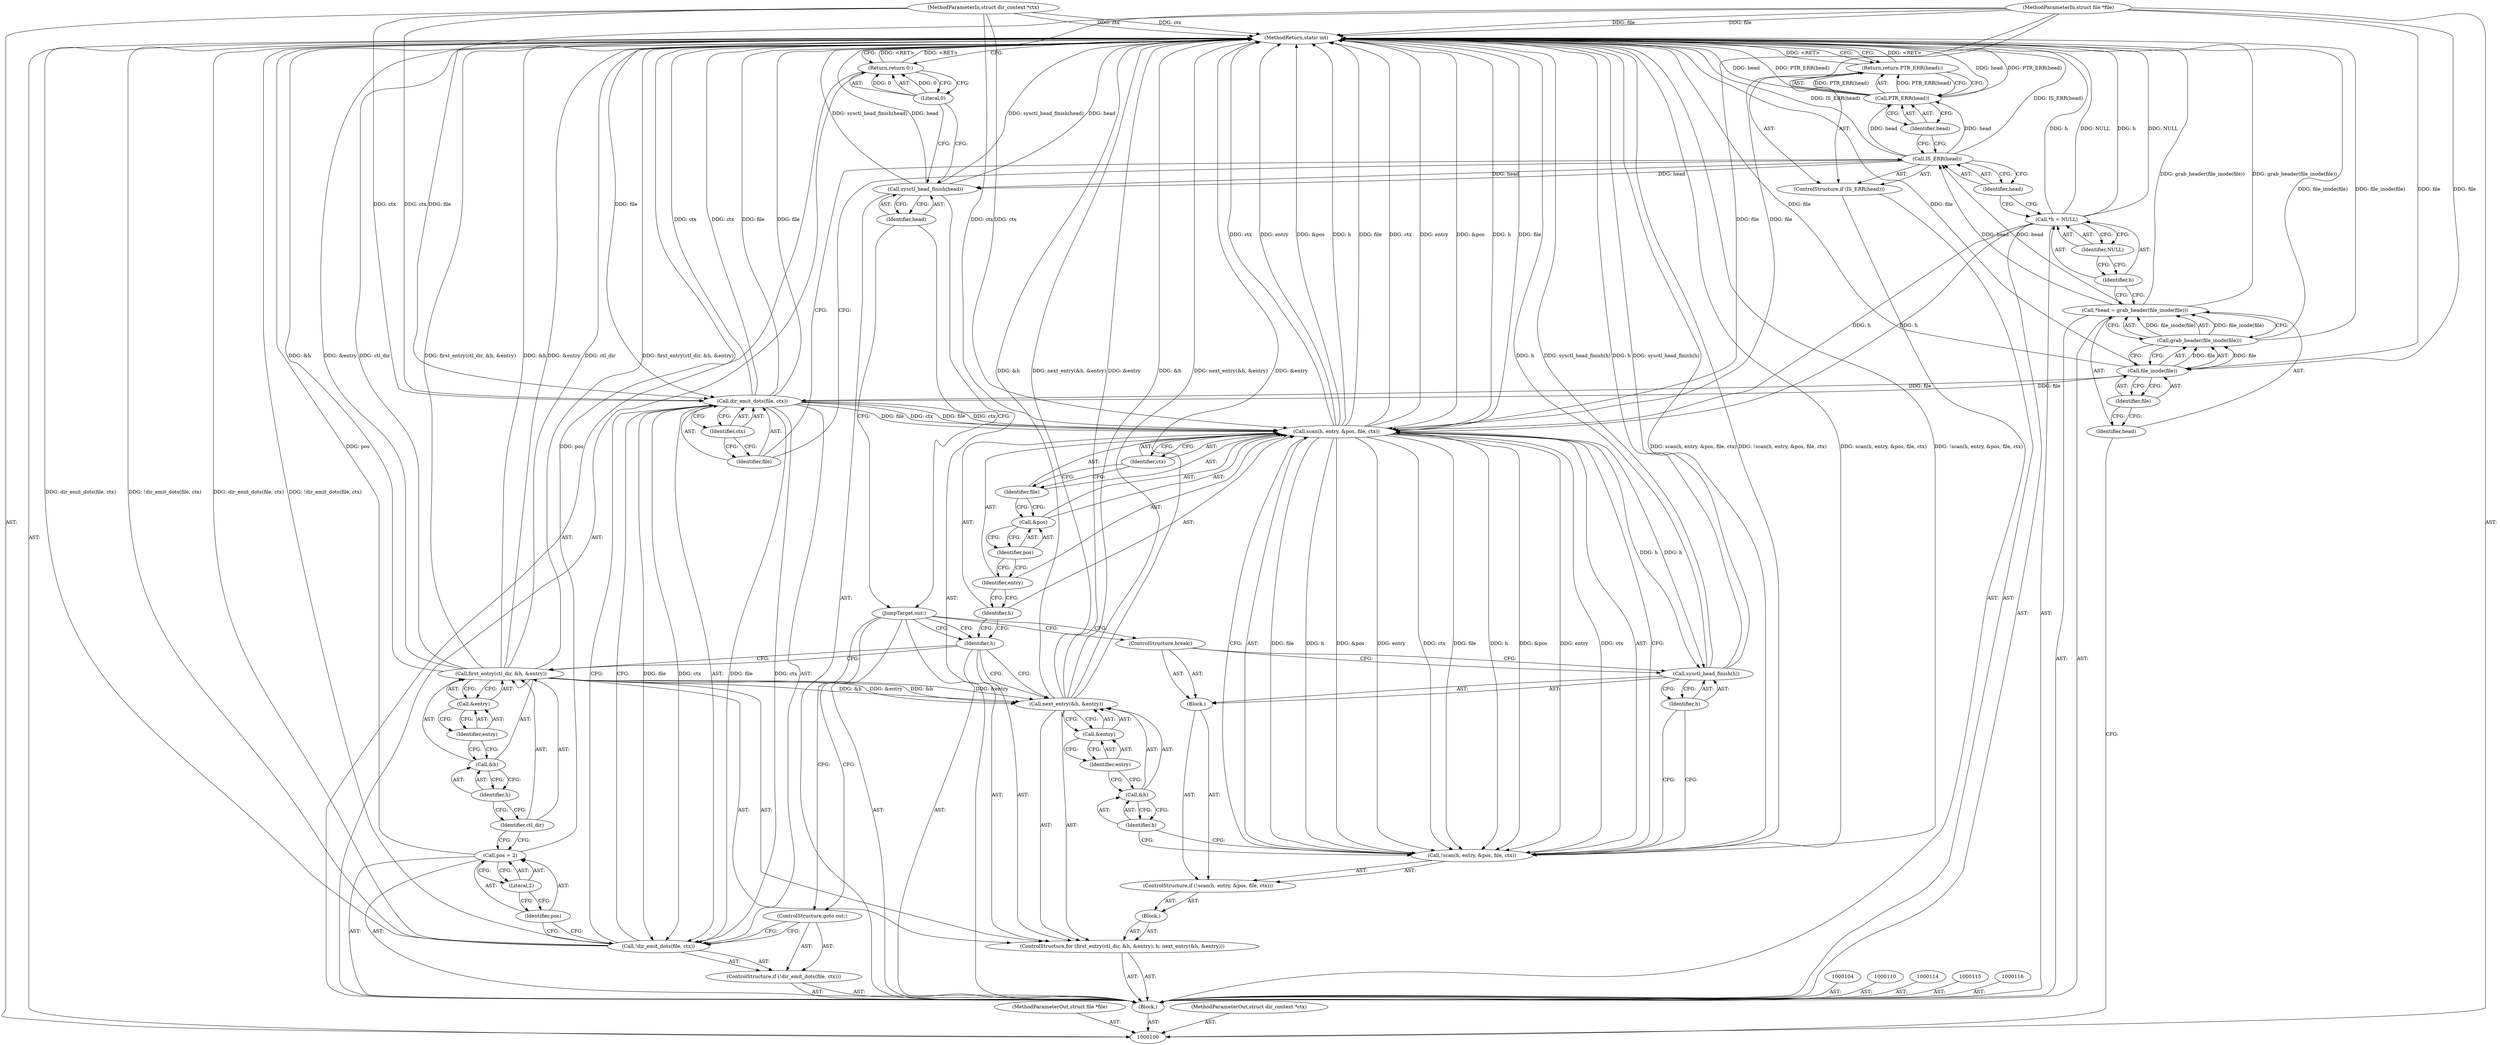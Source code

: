 digraph "0_linux_93362fa47fe98b62e4a34ab408c4a418432e7939" {
"1000164" [label="(MethodReturn,static int)"];
"1000101" [label="(MethodParameterIn,struct file *file)"];
"1000233" [label="(MethodParameterOut,struct file *file)"];
"1000102" [label="(MethodParameterIn,struct dir_context *ctx)"];
"1000234" [label="(MethodParameterOut,struct dir_context *ctx)"];
"1000122" [label="(Identifier,head)"];
"1000120" [label="(Return,return PTR_ERR(head);)"];
"1000121" [label="(Call,PTR_ERR(head))"];
"1000123" [label="(ControlStructure,if (!dir_emit_dots(file, ctx)))"];
"1000126" [label="(Identifier,file)"];
"1000127" [label="(Identifier,ctx)"];
"1000124" [label="(Call,!dir_emit_dots(file, ctx))"];
"1000125" [label="(Call,dir_emit_dots(file, ctx))"];
"1000128" [label="(ControlStructure,goto out;)"];
"1000129" [label="(Call,pos = 2)"];
"1000130" [label="(Identifier,pos)"];
"1000131" [label="(Literal,2)"];
"1000132" [label="(ControlStructure,for (first_entry(ctl_dir, &h, &entry); h; next_entry(&h, &entry)))"];
"1000134" [label="(Identifier,ctl_dir)"];
"1000135" [label="(Call,&h)"];
"1000136" [label="(Identifier,h)"];
"1000137" [label="(Call,&entry)"];
"1000138" [label="(Identifier,entry)"];
"1000139" [label="(Identifier,h)"];
"1000140" [label="(Call,next_entry(&h, &entry))"];
"1000141" [label="(Call,&h)"];
"1000142" [label="(Identifier,h)"];
"1000143" [label="(Call,&entry)"];
"1000144" [label="(Identifier,entry)"];
"1000133" [label="(Call,first_entry(ctl_dir, &h, &entry))"];
"1000145" [label="(Block,)"];
"1000103" [label="(Block,)"];
"1000149" [label="(Identifier,h)"];
"1000150" [label="(Identifier,entry)"];
"1000146" [label="(ControlStructure,if (!scan(h, entry, &pos, file, ctx)))"];
"1000151" [label="(Call,&pos)"];
"1000152" [label="(Identifier,pos)"];
"1000153" [label="(Identifier,file)"];
"1000154" [label="(Identifier,ctx)"];
"1000155" [label="(Block,)"];
"1000147" [label="(Call,!scan(h, entry, &pos, file, ctx))"];
"1000148" [label="(Call,scan(h, entry, &pos, file, ctx))"];
"1000157" [label="(Identifier,h)"];
"1000156" [label="(Call,sysctl_head_finish(h))"];
"1000158" [label="(ControlStructure,break;)"];
"1000159" [label="(JumpTarget,out:)"];
"1000160" [label="(Call,sysctl_head_finish(head))"];
"1000161" [label="(Identifier,head)"];
"1000162" [label="(Return,return 0;)"];
"1000163" [label="(Literal,0)"];
"1000105" [label="(Call,*head = grab_header(file_inode(file)))"];
"1000106" [label="(Identifier,head)"];
"1000107" [label="(Call,grab_header(file_inode(file)))"];
"1000108" [label="(Call,file_inode(file))"];
"1000109" [label="(Identifier,file)"];
"1000111" [label="(Call,*h = NULL)"];
"1000112" [label="(Identifier,h)"];
"1000113" [label="(Identifier,NULL)"];
"1000117" [label="(ControlStructure,if (IS_ERR(head)))"];
"1000119" [label="(Identifier,head)"];
"1000118" [label="(Call,IS_ERR(head))"];
"1000164" -> "1000100"  [label="AST: "];
"1000164" -> "1000120"  [label="CFG: "];
"1000164" -> "1000162"  [label="CFG: "];
"1000120" -> "1000164"  [label="DDG: <RET>"];
"1000162" -> "1000164"  [label="DDG: <RET>"];
"1000124" -> "1000164"  [label="DDG: dir_emit_dots(file, ctx)"];
"1000124" -> "1000164"  [label="DDG: !dir_emit_dots(file, ctx)"];
"1000107" -> "1000164"  [label="DDG: file_inode(file)"];
"1000156" -> "1000164"  [label="DDG: h"];
"1000156" -> "1000164"  [label="DDG: sysctl_head_finish(h)"];
"1000160" -> "1000164"  [label="DDG: sysctl_head_finish(head)"];
"1000160" -> "1000164"  [label="DDG: head"];
"1000140" -> "1000164"  [label="DDG: &h"];
"1000140" -> "1000164"  [label="DDG: next_entry(&h, &entry)"];
"1000140" -> "1000164"  [label="DDG: &entry"];
"1000121" -> "1000164"  [label="DDG: PTR_ERR(head)"];
"1000121" -> "1000164"  [label="DDG: head"];
"1000118" -> "1000164"  [label="DDG: IS_ERR(head)"];
"1000148" -> "1000164"  [label="DDG: ctx"];
"1000148" -> "1000164"  [label="DDG: entry"];
"1000148" -> "1000164"  [label="DDG: &pos"];
"1000148" -> "1000164"  [label="DDG: h"];
"1000148" -> "1000164"  [label="DDG: file"];
"1000129" -> "1000164"  [label="DDG: pos"];
"1000125" -> "1000164"  [label="DDG: file"];
"1000125" -> "1000164"  [label="DDG: ctx"];
"1000105" -> "1000164"  [label="DDG: grab_header(file_inode(file))"];
"1000133" -> "1000164"  [label="DDG: ctl_dir"];
"1000133" -> "1000164"  [label="DDG: first_entry(ctl_dir, &h, &entry)"];
"1000133" -> "1000164"  [label="DDG: &h"];
"1000133" -> "1000164"  [label="DDG: &entry"];
"1000147" -> "1000164"  [label="DDG: scan(h, entry, &pos, file, ctx)"];
"1000147" -> "1000164"  [label="DDG: !scan(h, entry, &pos, file, ctx)"];
"1000102" -> "1000164"  [label="DDG: ctx"];
"1000111" -> "1000164"  [label="DDG: h"];
"1000111" -> "1000164"  [label="DDG: NULL"];
"1000101" -> "1000164"  [label="DDG: file"];
"1000108" -> "1000164"  [label="DDG: file"];
"1000101" -> "1000100"  [label="AST: "];
"1000101" -> "1000164"  [label="DDG: file"];
"1000101" -> "1000108"  [label="DDG: file"];
"1000101" -> "1000125"  [label="DDG: file"];
"1000101" -> "1000148"  [label="DDG: file"];
"1000233" -> "1000100"  [label="AST: "];
"1000102" -> "1000100"  [label="AST: "];
"1000102" -> "1000164"  [label="DDG: ctx"];
"1000102" -> "1000125"  [label="DDG: ctx"];
"1000102" -> "1000148"  [label="DDG: ctx"];
"1000234" -> "1000100"  [label="AST: "];
"1000122" -> "1000121"  [label="AST: "];
"1000122" -> "1000118"  [label="CFG: "];
"1000121" -> "1000122"  [label="CFG: "];
"1000120" -> "1000117"  [label="AST: "];
"1000120" -> "1000121"  [label="CFG: "];
"1000121" -> "1000120"  [label="AST: "];
"1000164" -> "1000120"  [label="CFG: "];
"1000120" -> "1000164"  [label="DDG: <RET>"];
"1000121" -> "1000120"  [label="DDG: PTR_ERR(head)"];
"1000121" -> "1000120"  [label="AST: "];
"1000121" -> "1000122"  [label="CFG: "];
"1000122" -> "1000121"  [label="AST: "];
"1000120" -> "1000121"  [label="CFG: "];
"1000121" -> "1000164"  [label="DDG: PTR_ERR(head)"];
"1000121" -> "1000164"  [label="DDG: head"];
"1000121" -> "1000120"  [label="DDG: PTR_ERR(head)"];
"1000118" -> "1000121"  [label="DDG: head"];
"1000123" -> "1000103"  [label="AST: "];
"1000124" -> "1000123"  [label="AST: "];
"1000128" -> "1000123"  [label="AST: "];
"1000126" -> "1000125"  [label="AST: "];
"1000126" -> "1000118"  [label="CFG: "];
"1000127" -> "1000126"  [label="CFG: "];
"1000127" -> "1000125"  [label="AST: "];
"1000127" -> "1000126"  [label="CFG: "];
"1000125" -> "1000127"  [label="CFG: "];
"1000124" -> "1000123"  [label="AST: "];
"1000124" -> "1000125"  [label="CFG: "];
"1000125" -> "1000124"  [label="AST: "];
"1000128" -> "1000124"  [label="CFG: "];
"1000130" -> "1000124"  [label="CFG: "];
"1000124" -> "1000164"  [label="DDG: dir_emit_dots(file, ctx)"];
"1000124" -> "1000164"  [label="DDG: !dir_emit_dots(file, ctx)"];
"1000125" -> "1000124"  [label="DDG: file"];
"1000125" -> "1000124"  [label="DDG: ctx"];
"1000125" -> "1000124"  [label="AST: "];
"1000125" -> "1000127"  [label="CFG: "];
"1000126" -> "1000125"  [label="AST: "];
"1000127" -> "1000125"  [label="AST: "];
"1000124" -> "1000125"  [label="CFG: "];
"1000125" -> "1000164"  [label="DDG: file"];
"1000125" -> "1000164"  [label="DDG: ctx"];
"1000125" -> "1000124"  [label="DDG: file"];
"1000125" -> "1000124"  [label="DDG: ctx"];
"1000108" -> "1000125"  [label="DDG: file"];
"1000101" -> "1000125"  [label="DDG: file"];
"1000102" -> "1000125"  [label="DDG: ctx"];
"1000125" -> "1000148"  [label="DDG: file"];
"1000125" -> "1000148"  [label="DDG: ctx"];
"1000128" -> "1000123"  [label="AST: "];
"1000128" -> "1000124"  [label="CFG: "];
"1000159" -> "1000128"  [label="CFG: "];
"1000129" -> "1000103"  [label="AST: "];
"1000129" -> "1000131"  [label="CFG: "];
"1000130" -> "1000129"  [label="AST: "];
"1000131" -> "1000129"  [label="AST: "];
"1000134" -> "1000129"  [label="CFG: "];
"1000129" -> "1000164"  [label="DDG: pos"];
"1000130" -> "1000129"  [label="AST: "];
"1000130" -> "1000124"  [label="CFG: "];
"1000131" -> "1000130"  [label="CFG: "];
"1000131" -> "1000129"  [label="AST: "];
"1000131" -> "1000130"  [label="CFG: "];
"1000129" -> "1000131"  [label="CFG: "];
"1000132" -> "1000103"  [label="AST: "];
"1000133" -> "1000132"  [label="AST: "];
"1000139" -> "1000132"  [label="AST: "];
"1000140" -> "1000132"  [label="AST: "];
"1000145" -> "1000132"  [label="AST: "];
"1000134" -> "1000133"  [label="AST: "];
"1000134" -> "1000129"  [label="CFG: "];
"1000136" -> "1000134"  [label="CFG: "];
"1000135" -> "1000133"  [label="AST: "];
"1000135" -> "1000136"  [label="CFG: "];
"1000136" -> "1000135"  [label="AST: "];
"1000138" -> "1000135"  [label="CFG: "];
"1000136" -> "1000135"  [label="AST: "];
"1000136" -> "1000134"  [label="CFG: "];
"1000135" -> "1000136"  [label="CFG: "];
"1000137" -> "1000133"  [label="AST: "];
"1000137" -> "1000138"  [label="CFG: "];
"1000138" -> "1000137"  [label="AST: "];
"1000133" -> "1000137"  [label="CFG: "];
"1000138" -> "1000137"  [label="AST: "];
"1000138" -> "1000135"  [label="CFG: "];
"1000137" -> "1000138"  [label="CFG: "];
"1000139" -> "1000132"  [label="AST: "];
"1000139" -> "1000133"  [label="CFG: "];
"1000139" -> "1000140"  [label="CFG: "];
"1000149" -> "1000139"  [label="CFG: "];
"1000159" -> "1000139"  [label="CFG: "];
"1000140" -> "1000132"  [label="AST: "];
"1000140" -> "1000143"  [label="CFG: "];
"1000141" -> "1000140"  [label="AST: "];
"1000143" -> "1000140"  [label="AST: "];
"1000139" -> "1000140"  [label="CFG: "];
"1000140" -> "1000164"  [label="DDG: &h"];
"1000140" -> "1000164"  [label="DDG: next_entry(&h, &entry)"];
"1000140" -> "1000164"  [label="DDG: &entry"];
"1000133" -> "1000140"  [label="DDG: &h"];
"1000133" -> "1000140"  [label="DDG: &entry"];
"1000141" -> "1000140"  [label="AST: "];
"1000141" -> "1000142"  [label="CFG: "];
"1000142" -> "1000141"  [label="AST: "];
"1000144" -> "1000141"  [label="CFG: "];
"1000142" -> "1000141"  [label="AST: "];
"1000142" -> "1000147"  [label="CFG: "];
"1000141" -> "1000142"  [label="CFG: "];
"1000143" -> "1000140"  [label="AST: "];
"1000143" -> "1000144"  [label="CFG: "];
"1000144" -> "1000143"  [label="AST: "];
"1000140" -> "1000143"  [label="CFG: "];
"1000144" -> "1000143"  [label="AST: "];
"1000144" -> "1000141"  [label="CFG: "];
"1000143" -> "1000144"  [label="CFG: "];
"1000133" -> "1000132"  [label="AST: "];
"1000133" -> "1000137"  [label="CFG: "];
"1000134" -> "1000133"  [label="AST: "];
"1000135" -> "1000133"  [label="AST: "];
"1000137" -> "1000133"  [label="AST: "];
"1000139" -> "1000133"  [label="CFG: "];
"1000133" -> "1000164"  [label="DDG: ctl_dir"];
"1000133" -> "1000164"  [label="DDG: first_entry(ctl_dir, &h, &entry)"];
"1000133" -> "1000164"  [label="DDG: &h"];
"1000133" -> "1000164"  [label="DDG: &entry"];
"1000133" -> "1000140"  [label="DDG: &h"];
"1000133" -> "1000140"  [label="DDG: &entry"];
"1000145" -> "1000132"  [label="AST: "];
"1000146" -> "1000145"  [label="AST: "];
"1000103" -> "1000100"  [label="AST: "];
"1000104" -> "1000103"  [label="AST: "];
"1000105" -> "1000103"  [label="AST: "];
"1000110" -> "1000103"  [label="AST: "];
"1000111" -> "1000103"  [label="AST: "];
"1000114" -> "1000103"  [label="AST: "];
"1000115" -> "1000103"  [label="AST: "];
"1000116" -> "1000103"  [label="AST: "];
"1000117" -> "1000103"  [label="AST: "];
"1000123" -> "1000103"  [label="AST: "];
"1000129" -> "1000103"  [label="AST: "];
"1000132" -> "1000103"  [label="AST: "];
"1000159" -> "1000103"  [label="AST: "];
"1000160" -> "1000103"  [label="AST: "];
"1000162" -> "1000103"  [label="AST: "];
"1000149" -> "1000148"  [label="AST: "];
"1000149" -> "1000139"  [label="CFG: "];
"1000150" -> "1000149"  [label="CFG: "];
"1000150" -> "1000148"  [label="AST: "];
"1000150" -> "1000149"  [label="CFG: "];
"1000152" -> "1000150"  [label="CFG: "];
"1000146" -> "1000145"  [label="AST: "];
"1000147" -> "1000146"  [label="AST: "];
"1000155" -> "1000146"  [label="AST: "];
"1000151" -> "1000148"  [label="AST: "];
"1000151" -> "1000152"  [label="CFG: "];
"1000152" -> "1000151"  [label="AST: "];
"1000153" -> "1000151"  [label="CFG: "];
"1000152" -> "1000151"  [label="AST: "];
"1000152" -> "1000150"  [label="CFG: "];
"1000151" -> "1000152"  [label="CFG: "];
"1000153" -> "1000148"  [label="AST: "];
"1000153" -> "1000151"  [label="CFG: "];
"1000154" -> "1000153"  [label="CFG: "];
"1000154" -> "1000148"  [label="AST: "];
"1000154" -> "1000153"  [label="CFG: "];
"1000148" -> "1000154"  [label="CFG: "];
"1000155" -> "1000146"  [label="AST: "];
"1000156" -> "1000155"  [label="AST: "];
"1000158" -> "1000155"  [label="AST: "];
"1000147" -> "1000146"  [label="AST: "];
"1000147" -> "1000148"  [label="CFG: "];
"1000148" -> "1000147"  [label="AST: "];
"1000157" -> "1000147"  [label="CFG: "];
"1000142" -> "1000147"  [label="CFG: "];
"1000147" -> "1000164"  [label="DDG: scan(h, entry, &pos, file, ctx)"];
"1000147" -> "1000164"  [label="DDG: !scan(h, entry, &pos, file, ctx)"];
"1000148" -> "1000147"  [label="DDG: file"];
"1000148" -> "1000147"  [label="DDG: h"];
"1000148" -> "1000147"  [label="DDG: &pos"];
"1000148" -> "1000147"  [label="DDG: entry"];
"1000148" -> "1000147"  [label="DDG: ctx"];
"1000148" -> "1000147"  [label="AST: "];
"1000148" -> "1000154"  [label="CFG: "];
"1000149" -> "1000148"  [label="AST: "];
"1000150" -> "1000148"  [label="AST: "];
"1000151" -> "1000148"  [label="AST: "];
"1000153" -> "1000148"  [label="AST: "];
"1000154" -> "1000148"  [label="AST: "];
"1000147" -> "1000148"  [label="CFG: "];
"1000148" -> "1000164"  [label="DDG: ctx"];
"1000148" -> "1000164"  [label="DDG: entry"];
"1000148" -> "1000164"  [label="DDG: &pos"];
"1000148" -> "1000164"  [label="DDG: h"];
"1000148" -> "1000164"  [label="DDG: file"];
"1000148" -> "1000147"  [label="DDG: file"];
"1000148" -> "1000147"  [label="DDG: h"];
"1000148" -> "1000147"  [label="DDG: &pos"];
"1000148" -> "1000147"  [label="DDG: entry"];
"1000148" -> "1000147"  [label="DDG: ctx"];
"1000111" -> "1000148"  [label="DDG: h"];
"1000125" -> "1000148"  [label="DDG: file"];
"1000125" -> "1000148"  [label="DDG: ctx"];
"1000101" -> "1000148"  [label="DDG: file"];
"1000102" -> "1000148"  [label="DDG: ctx"];
"1000148" -> "1000156"  [label="DDG: h"];
"1000157" -> "1000156"  [label="AST: "];
"1000157" -> "1000147"  [label="CFG: "];
"1000156" -> "1000157"  [label="CFG: "];
"1000156" -> "1000155"  [label="AST: "];
"1000156" -> "1000157"  [label="CFG: "];
"1000157" -> "1000156"  [label="AST: "];
"1000158" -> "1000156"  [label="CFG: "];
"1000156" -> "1000164"  [label="DDG: h"];
"1000156" -> "1000164"  [label="DDG: sysctl_head_finish(h)"];
"1000148" -> "1000156"  [label="DDG: h"];
"1000158" -> "1000155"  [label="AST: "];
"1000158" -> "1000156"  [label="CFG: "];
"1000159" -> "1000158"  [label="CFG: "];
"1000159" -> "1000103"  [label="AST: "];
"1000159" -> "1000139"  [label="CFG: "];
"1000159" -> "1000158"  [label="CFG: "];
"1000159" -> "1000128"  [label="CFG: "];
"1000161" -> "1000159"  [label="CFG: "];
"1000160" -> "1000103"  [label="AST: "];
"1000160" -> "1000161"  [label="CFG: "];
"1000161" -> "1000160"  [label="AST: "];
"1000163" -> "1000160"  [label="CFG: "];
"1000160" -> "1000164"  [label="DDG: sysctl_head_finish(head)"];
"1000160" -> "1000164"  [label="DDG: head"];
"1000118" -> "1000160"  [label="DDG: head"];
"1000161" -> "1000160"  [label="AST: "];
"1000161" -> "1000159"  [label="CFG: "];
"1000160" -> "1000161"  [label="CFG: "];
"1000162" -> "1000103"  [label="AST: "];
"1000162" -> "1000163"  [label="CFG: "];
"1000163" -> "1000162"  [label="AST: "];
"1000164" -> "1000162"  [label="CFG: "];
"1000162" -> "1000164"  [label="DDG: <RET>"];
"1000163" -> "1000162"  [label="DDG: 0"];
"1000163" -> "1000162"  [label="AST: "];
"1000163" -> "1000160"  [label="CFG: "];
"1000162" -> "1000163"  [label="CFG: "];
"1000163" -> "1000162"  [label="DDG: 0"];
"1000105" -> "1000103"  [label="AST: "];
"1000105" -> "1000107"  [label="CFG: "];
"1000106" -> "1000105"  [label="AST: "];
"1000107" -> "1000105"  [label="AST: "];
"1000112" -> "1000105"  [label="CFG: "];
"1000105" -> "1000164"  [label="DDG: grab_header(file_inode(file))"];
"1000107" -> "1000105"  [label="DDG: file_inode(file)"];
"1000105" -> "1000118"  [label="DDG: head"];
"1000106" -> "1000105"  [label="AST: "];
"1000106" -> "1000100"  [label="CFG: "];
"1000109" -> "1000106"  [label="CFG: "];
"1000107" -> "1000105"  [label="AST: "];
"1000107" -> "1000108"  [label="CFG: "];
"1000108" -> "1000107"  [label="AST: "];
"1000105" -> "1000107"  [label="CFG: "];
"1000107" -> "1000164"  [label="DDG: file_inode(file)"];
"1000107" -> "1000105"  [label="DDG: file_inode(file)"];
"1000108" -> "1000107"  [label="DDG: file"];
"1000108" -> "1000107"  [label="AST: "];
"1000108" -> "1000109"  [label="CFG: "];
"1000109" -> "1000108"  [label="AST: "];
"1000107" -> "1000108"  [label="CFG: "];
"1000108" -> "1000164"  [label="DDG: file"];
"1000108" -> "1000107"  [label="DDG: file"];
"1000101" -> "1000108"  [label="DDG: file"];
"1000108" -> "1000125"  [label="DDG: file"];
"1000109" -> "1000108"  [label="AST: "];
"1000109" -> "1000106"  [label="CFG: "];
"1000108" -> "1000109"  [label="CFG: "];
"1000111" -> "1000103"  [label="AST: "];
"1000111" -> "1000113"  [label="CFG: "];
"1000112" -> "1000111"  [label="AST: "];
"1000113" -> "1000111"  [label="AST: "];
"1000119" -> "1000111"  [label="CFG: "];
"1000111" -> "1000164"  [label="DDG: h"];
"1000111" -> "1000164"  [label="DDG: NULL"];
"1000111" -> "1000148"  [label="DDG: h"];
"1000112" -> "1000111"  [label="AST: "];
"1000112" -> "1000105"  [label="CFG: "];
"1000113" -> "1000112"  [label="CFG: "];
"1000113" -> "1000111"  [label="AST: "];
"1000113" -> "1000112"  [label="CFG: "];
"1000111" -> "1000113"  [label="CFG: "];
"1000117" -> "1000103"  [label="AST: "];
"1000118" -> "1000117"  [label="AST: "];
"1000120" -> "1000117"  [label="AST: "];
"1000119" -> "1000118"  [label="AST: "];
"1000119" -> "1000111"  [label="CFG: "];
"1000118" -> "1000119"  [label="CFG: "];
"1000118" -> "1000117"  [label="AST: "];
"1000118" -> "1000119"  [label="CFG: "];
"1000119" -> "1000118"  [label="AST: "];
"1000122" -> "1000118"  [label="CFG: "];
"1000126" -> "1000118"  [label="CFG: "];
"1000118" -> "1000164"  [label="DDG: IS_ERR(head)"];
"1000105" -> "1000118"  [label="DDG: head"];
"1000118" -> "1000121"  [label="DDG: head"];
"1000118" -> "1000160"  [label="DDG: head"];
}

